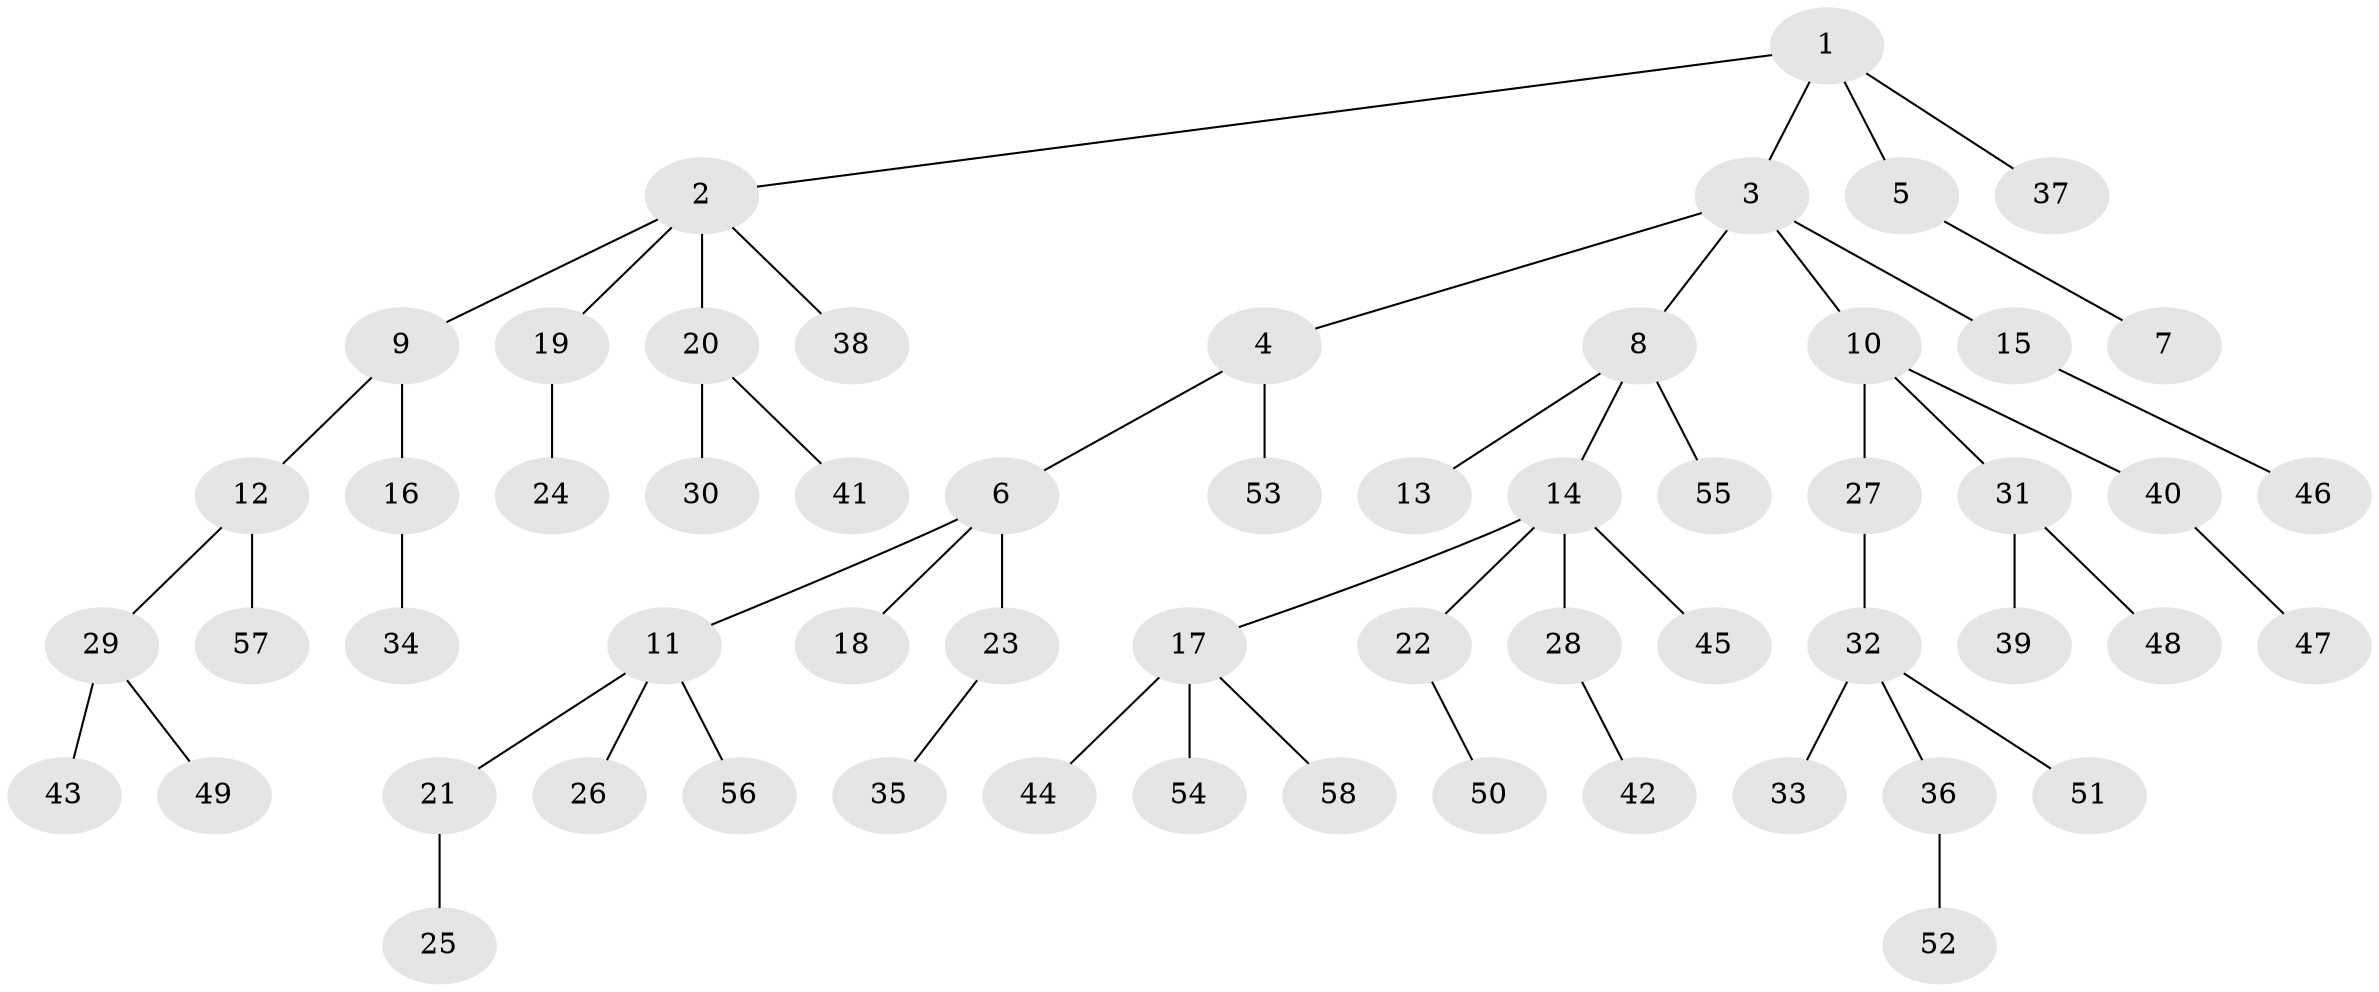 // Generated by graph-tools (version 1.1) at 2025/11/02/27/25 16:11:27]
// undirected, 58 vertices, 57 edges
graph export_dot {
graph [start="1"]
  node [color=gray90,style=filled];
  1;
  2;
  3;
  4;
  5;
  6;
  7;
  8;
  9;
  10;
  11;
  12;
  13;
  14;
  15;
  16;
  17;
  18;
  19;
  20;
  21;
  22;
  23;
  24;
  25;
  26;
  27;
  28;
  29;
  30;
  31;
  32;
  33;
  34;
  35;
  36;
  37;
  38;
  39;
  40;
  41;
  42;
  43;
  44;
  45;
  46;
  47;
  48;
  49;
  50;
  51;
  52;
  53;
  54;
  55;
  56;
  57;
  58;
  1 -- 2;
  1 -- 3;
  1 -- 5;
  1 -- 37;
  2 -- 9;
  2 -- 19;
  2 -- 20;
  2 -- 38;
  3 -- 4;
  3 -- 8;
  3 -- 10;
  3 -- 15;
  4 -- 6;
  4 -- 53;
  5 -- 7;
  6 -- 11;
  6 -- 18;
  6 -- 23;
  8 -- 13;
  8 -- 14;
  8 -- 55;
  9 -- 12;
  9 -- 16;
  10 -- 27;
  10 -- 31;
  10 -- 40;
  11 -- 21;
  11 -- 26;
  11 -- 56;
  12 -- 29;
  12 -- 57;
  14 -- 17;
  14 -- 22;
  14 -- 28;
  14 -- 45;
  15 -- 46;
  16 -- 34;
  17 -- 44;
  17 -- 54;
  17 -- 58;
  19 -- 24;
  20 -- 30;
  20 -- 41;
  21 -- 25;
  22 -- 50;
  23 -- 35;
  27 -- 32;
  28 -- 42;
  29 -- 43;
  29 -- 49;
  31 -- 39;
  31 -- 48;
  32 -- 33;
  32 -- 36;
  32 -- 51;
  36 -- 52;
  40 -- 47;
}
